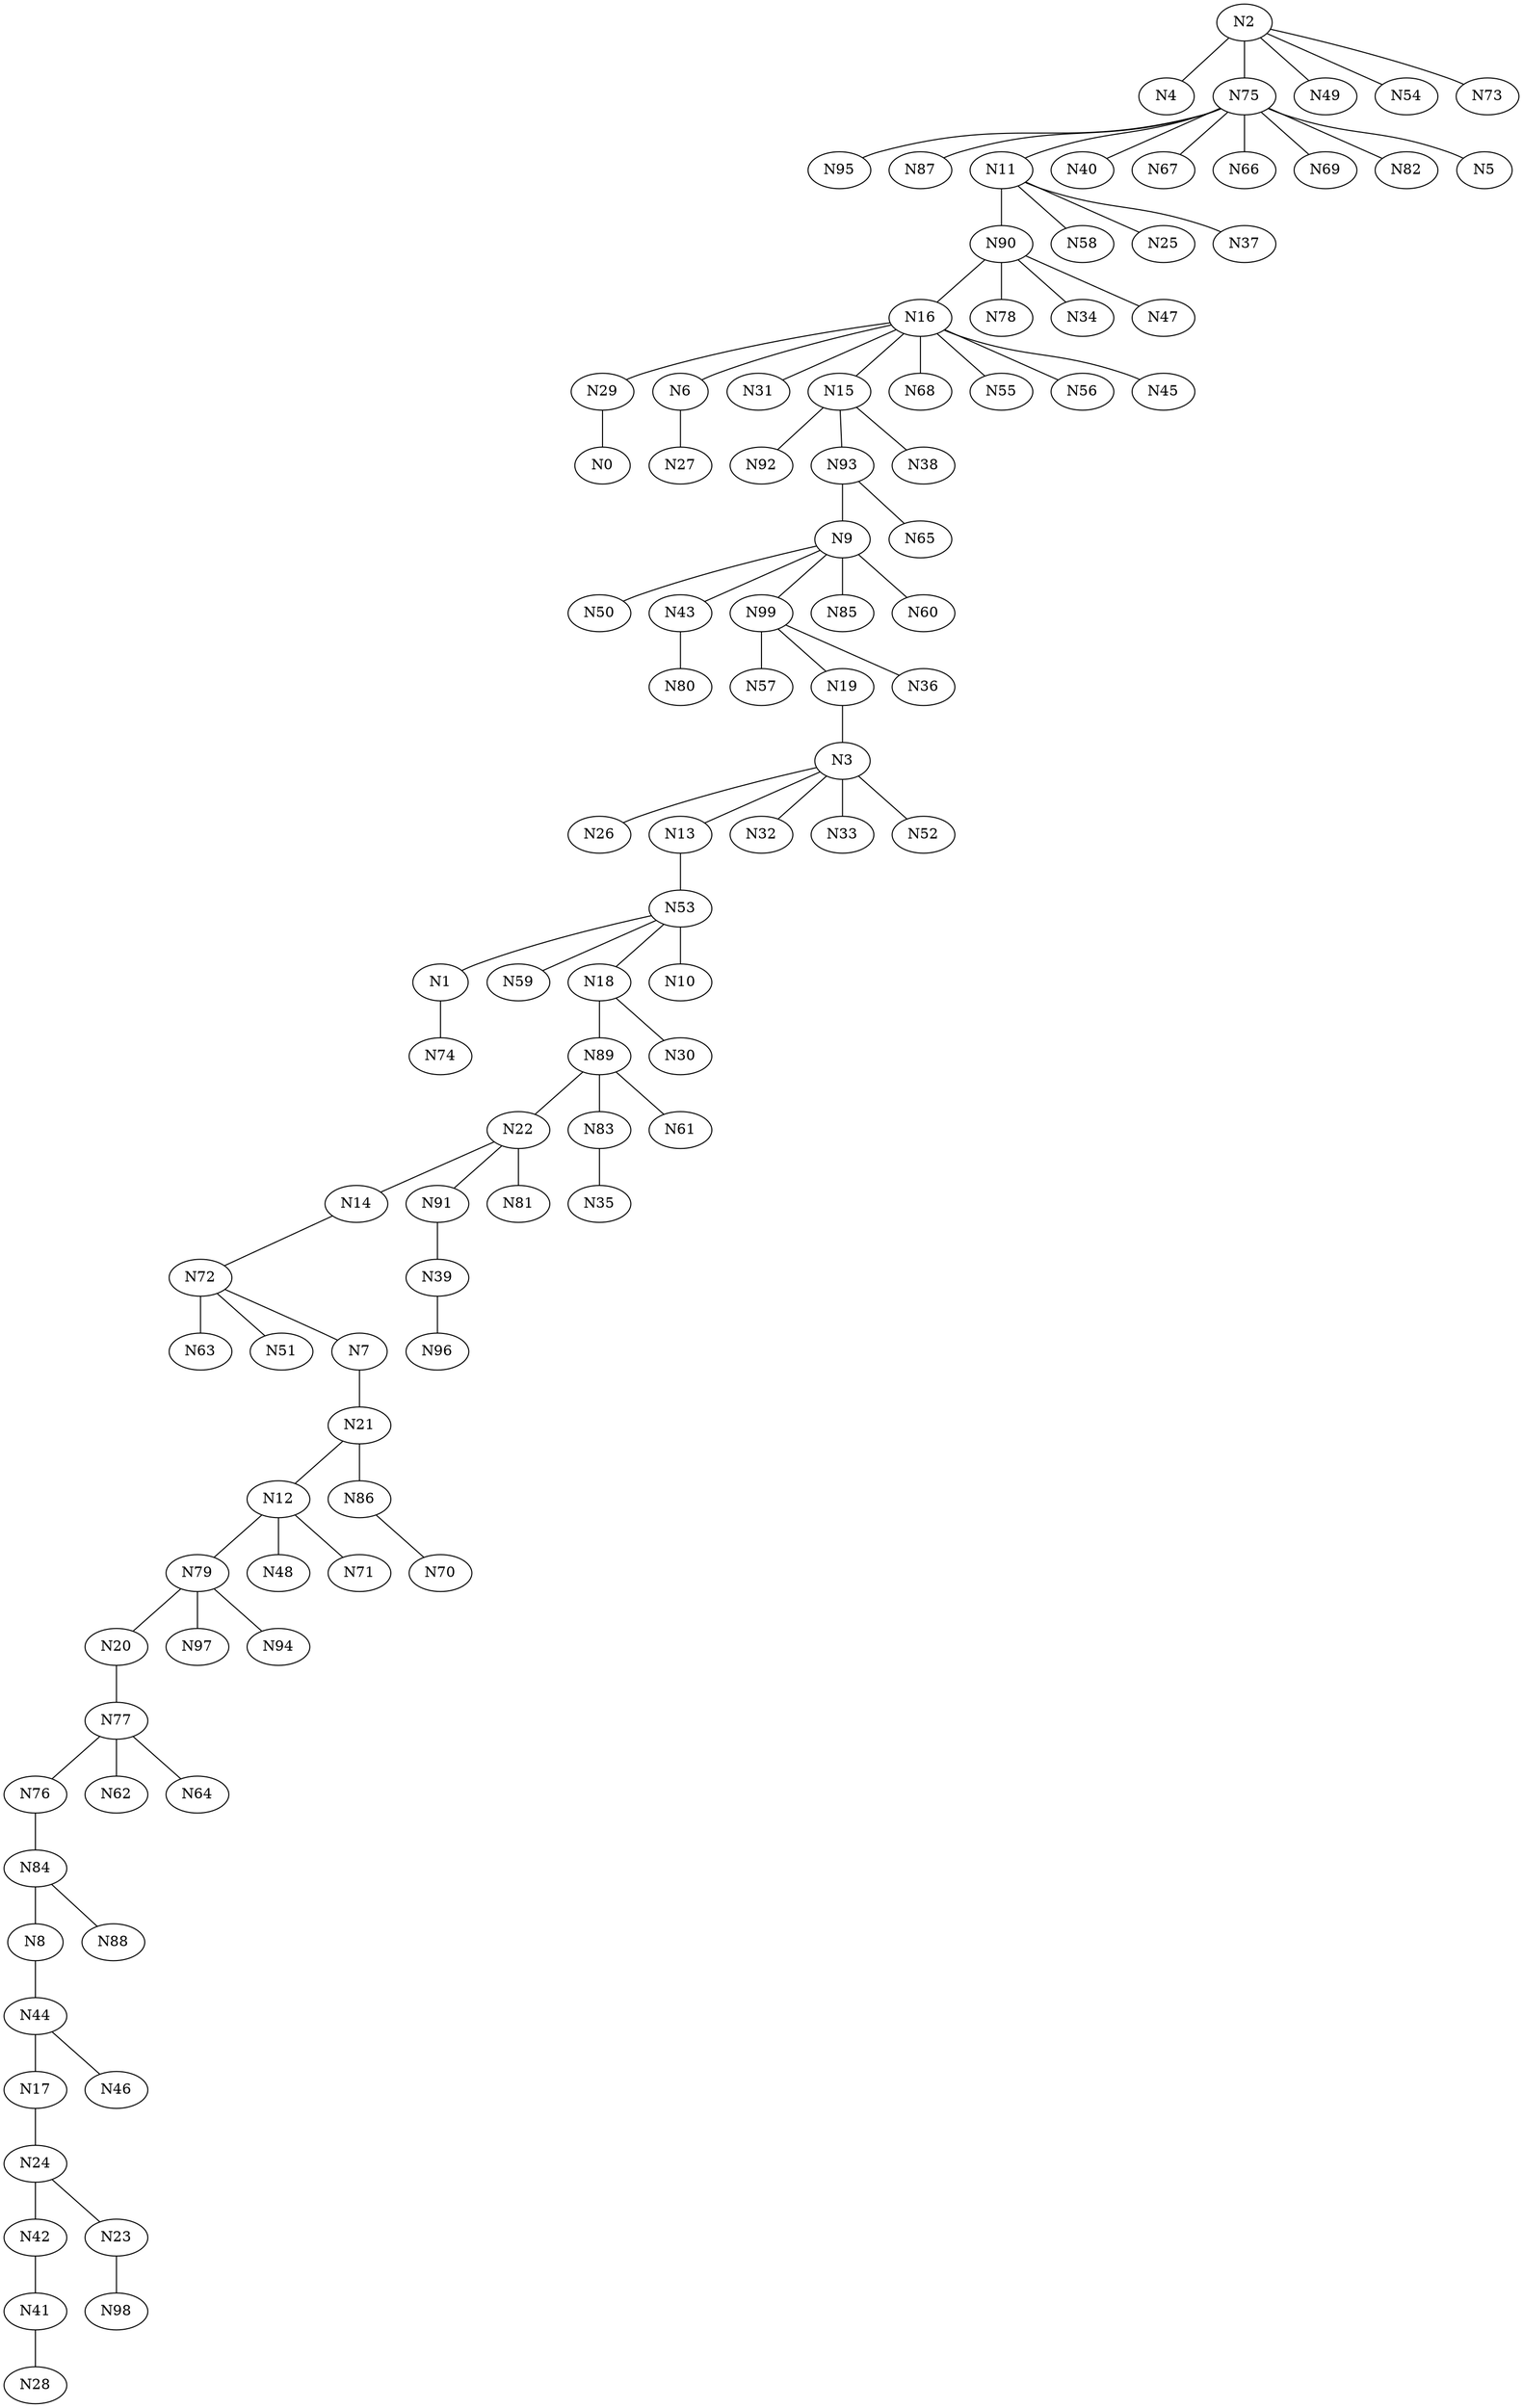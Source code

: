 Graph G {
	N16--N29[weight=29];
	N8--N44[weight=4];
	N9--N50[weight=2];
	N2--N4[weight=2];
	N75--N95[weight=11];
	N12--N79[weight=31];
	N43--N80[weight=7];
	N99--N57[weight=48];
	N6--N27[weight=19];
	N75--N87[weight=8];
	N86--N70[weight=6];
	N72--N63[weight=38];
	N9--N43[weight=17];
	N16--N31[weight=24];
	N1--N74[weight=21];
	N90--N78[weight=43];
	N75--N11[weight=8];
	N89--N22[weight=44];
	N72--N51[weight=2];
	N15--N92[weight=22];
	N53--N59[weight=7];
	N15--N93[weight=9];
	N14--N72[weight=25];
	N24--N42[weight=23];
	N15--N38[weight=34];
	N3--N26[weight=7];
	N79--N20[weight=30];
	N76--N84[weight=39];
	N16--N15[weight=11];
	N91--N39[weight=32];
	N77--N76[weight=23];
	N29--N0[weight=18];
	N16--N6[weight=19];
	N75--N40[weight=39];
	N44--N17[weight=20];
	N93--N65[weight=20];
	N89--N83[weight=40];
	N22--N14[weight=44];
	N3--N13[weight=19];
	N11--N58[weight=4];
	N9--N99[weight=44];
	N18--N30[weight=33];
	N79--N97[weight=46];
	N93--N9[weight=42];
	N79--N94[weight=18];
	N77--N62[weight=33];
	N24--N23[weight=5];
	N77--N64[weight=23];
	N41--N28[weight=8];
	N2--N49[weight=1];
	N20--N77[weight=36];
	N44--N46[weight=17];
	N22--N91[weight=12];
	N18--N89[weight=36];
	N11--N25[weight=12];
	N9--N85[weight=44];
	N99--N19[weight=22];
	N90--N34[weight=35];
	N42--N41[weight=4];
	N13--N53[weight=33];
	N2--N54[weight=2];
	N21--N12[weight=28];
	N72--N7[weight=10];
	N22--N81[weight=50];
	N12--N48[weight=10];
	N84--N8[weight=16];
	N3--N32[weight=31];
	N23--N98[weight=17];
	N3--N33[weight=27];
	N53--N18[weight=21];
	N89--N61[weight=30];
	N90--N47[weight=13];
	N53--N10[weight=47];
	N11--N37[weight=17];
	N16--N68[weight=18];
	N19--N3[weight=6];
	N11--N90[weight=40];
	N75--N67[weight=19];
	N75--N66[weight=28];
	N99--N36[weight=26];
	N53--N1[weight=9];
	N75--N69[weight=45];
	N90--N16[weight=9];
	N16--N55[weight=31];
	N39--N96[weight=43];
	N16--N56[weight=40];
	N2--N75[weight=12];
	N84--N88[weight=5];
	N9--N60[weight=27];
	N83--N35[weight=16];
	N17--N24[weight=14];
	N2--N73[weight=8];
	N75--N82[weight=17];
	N75--N5[weight=12];
	N7--N21[weight=4];
	N12--N71[weight=17];
	N3--N52[weight=35];
	N16--N45[weight=4];
	N21--N86[weight=29];
}